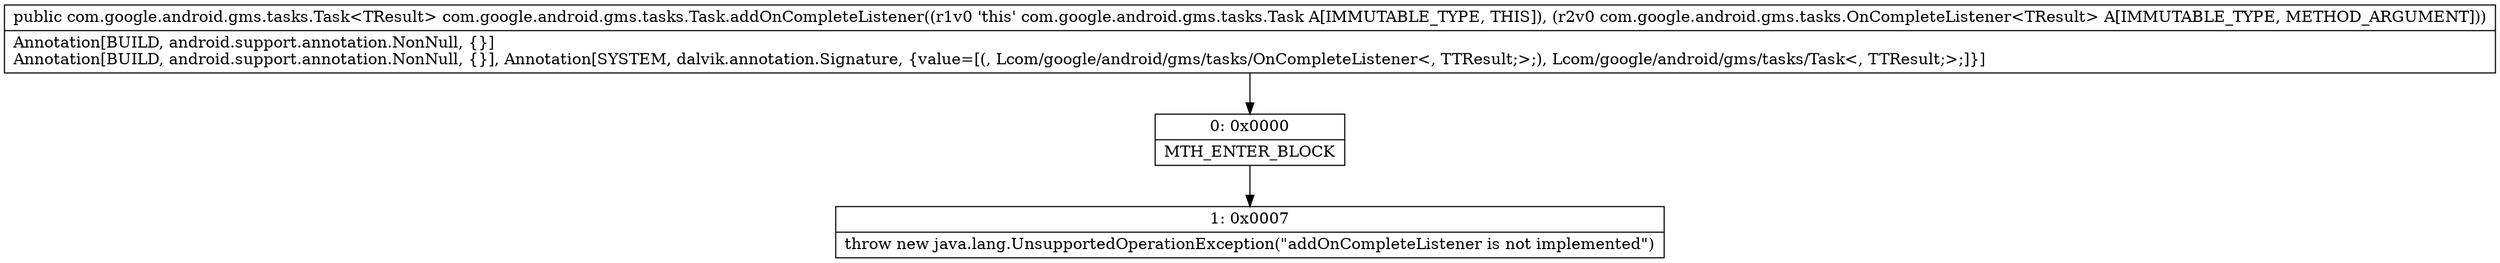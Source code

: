 digraph "CFG forcom.google.android.gms.tasks.Task.addOnCompleteListener(Lcom\/google\/android\/gms\/tasks\/OnCompleteListener;)Lcom\/google\/android\/gms\/tasks\/Task;" {
Node_0 [shape=record,label="{0\:\ 0x0000|MTH_ENTER_BLOCK\l}"];
Node_1 [shape=record,label="{1\:\ 0x0007|throw new java.lang.UnsupportedOperationException(\"addOnCompleteListener is not implemented\")\l}"];
MethodNode[shape=record,label="{public com.google.android.gms.tasks.Task\<TResult\> com.google.android.gms.tasks.Task.addOnCompleteListener((r1v0 'this' com.google.android.gms.tasks.Task A[IMMUTABLE_TYPE, THIS]), (r2v0 com.google.android.gms.tasks.OnCompleteListener\<TResult\> A[IMMUTABLE_TYPE, METHOD_ARGUMENT]))  | Annotation[BUILD, android.support.annotation.NonNull, \{\}]\lAnnotation[BUILD, android.support.annotation.NonNull, \{\}], Annotation[SYSTEM, dalvik.annotation.Signature, \{value=[(, Lcom\/google\/android\/gms\/tasks\/OnCompleteListener\<, TTResult;\>;), Lcom\/google\/android\/gms\/tasks\/Task\<, TTResult;\>;]\}]\l}"];
MethodNode -> Node_0;
Node_0 -> Node_1;
}

